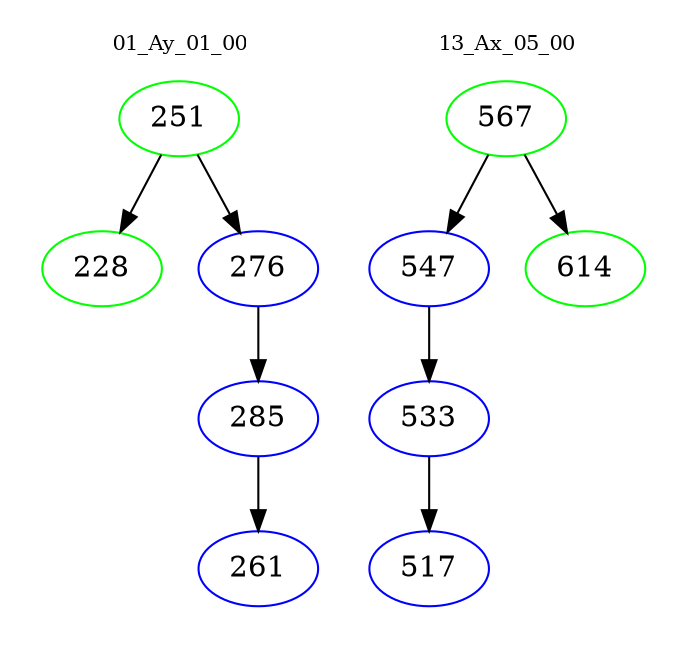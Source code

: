 digraph{
subgraph cluster_0 {
color = white
label = "01_Ay_01_00";
fontsize=10;
T0_251 [label="251", color="green"]
T0_251 -> T0_228 [color="black"]
T0_228 [label="228", color="green"]
T0_251 -> T0_276 [color="black"]
T0_276 [label="276", color="blue"]
T0_276 -> T0_285 [color="black"]
T0_285 [label="285", color="blue"]
T0_285 -> T0_261 [color="black"]
T0_261 [label="261", color="blue"]
}
subgraph cluster_1 {
color = white
label = "13_Ax_05_00";
fontsize=10;
T1_567 [label="567", color="green"]
T1_567 -> T1_547 [color="black"]
T1_547 [label="547", color="blue"]
T1_547 -> T1_533 [color="black"]
T1_533 [label="533", color="blue"]
T1_533 -> T1_517 [color="black"]
T1_517 [label="517", color="blue"]
T1_567 -> T1_614 [color="black"]
T1_614 [label="614", color="green"]
}
}
